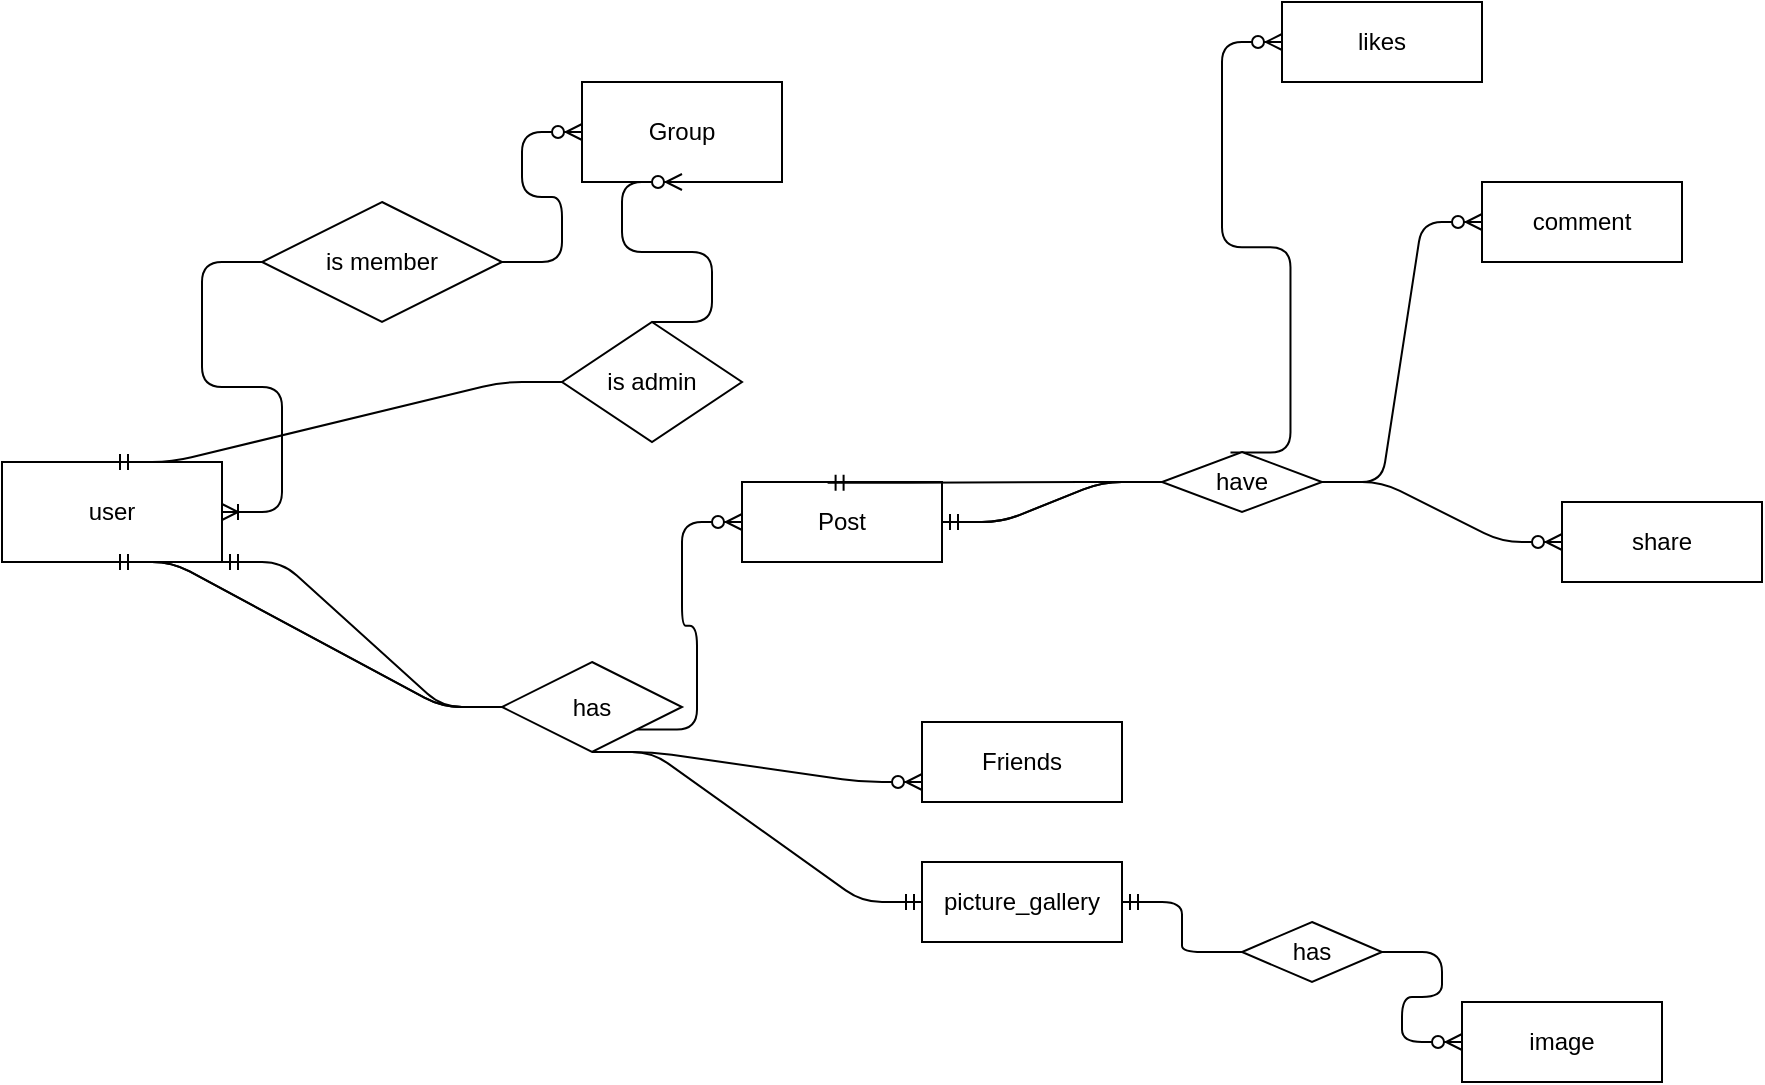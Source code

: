 <mxfile version="15.0.6" type="github">
  <diagram id="R2lEEEUBdFMjLlhIrx00" name="Page-1">
    <mxGraphModel dx="1038" dy="579" grid="1" gridSize="10" guides="1" tooltips="1" connect="1" arrows="1" fold="1" page="1" pageScale="1" pageWidth="850" pageHeight="1100" math="0" shadow="0" extFonts="Permanent Marker^https://fonts.googleapis.com/css?family=Permanent+Marker">
      <root>
        <mxCell id="0" />
        <mxCell id="1" parent="0" />
        <mxCell id="o8EyLe08U-r_ROUYoFxs-41" value="user&lt;br&gt;" style="whiteSpace=wrap;html=1;align=center;" vertex="1" parent="1">
          <mxGeometry x="70" y="280" width="110" height="50" as="geometry" />
        </mxCell>
        <mxCell id="o8EyLe08U-r_ROUYoFxs-45" value="Group" style="whiteSpace=wrap;html=1;align=center;" vertex="1" parent="1">
          <mxGeometry x="360" y="90" width="100" height="50" as="geometry" />
        </mxCell>
        <mxCell id="o8EyLe08U-r_ROUYoFxs-46" value="" style="edgeStyle=entityRelationEdgeStyle;fontSize=12;html=1;endArrow=ERoneToMany;startArrow=none;entryX=1;entryY=0.5;entryDx=0;entryDy=0;exitX=0;exitY=0.5;exitDx=0;exitDy=0;" edge="1" parent="1" source="o8EyLe08U-r_ROUYoFxs-49" target="o8EyLe08U-r_ROUYoFxs-41">
          <mxGeometry width="100" height="100" relative="1" as="geometry">
            <mxPoint x="520" y="240" as="sourcePoint" />
            <mxPoint x="100" y="250" as="targetPoint" />
          </mxGeometry>
        </mxCell>
        <mxCell id="o8EyLe08U-r_ROUYoFxs-49" value="is member&lt;br&gt;" style="shape=rhombus;perimeter=rhombusPerimeter;whiteSpace=wrap;html=1;align=center;" vertex="1" parent="1">
          <mxGeometry x="200" y="150" width="120" height="60" as="geometry" />
        </mxCell>
        <mxCell id="o8EyLe08U-r_ROUYoFxs-51" value="" style="edgeStyle=entityRelationEdgeStyle;fontSize=12;html=1;endArrow=none;startArrow=ERzeroToMany;entryX=1;entryY=0.5;entryDx=0;entryDy=0;exitX=0;exitY=0.5;exitDx=0;exitDy=0;" edge="1" parent="1" source="o8EyLe08U-r_ROUYoFxs-45" target="o8EyLe08U-r_ROUYoFxs-49">
          <mxGeometry width="100" height="100" relative="1" as="geometry">
            <mxPoint x="360" y="115" as="sourcePoint" />
            <mxPoint x="220" y="295" as="targetPoint" />
          </mxGeometry>
        </mxCell>
        <mxCell id="o8EyLe08U-r_ROUYoFxs-55" value="" style="edgeStyle=entityRelationEdgeStyle;fontSize=12;html=1;endArrow=ERzeroToMany;startArrow=none;exitX=0.5;exitY=1;exitDx=0;exitDy=0;entryX=0;entryY=0.75;entryDx=0;entryDy=0;" edge="1" parent="1" source="o8EyLe08U-r_ROUYoFxs-56" target="o8EyLe08U-r_ROUYoFxs-58">
          <mxGeometry width="100" height="100" relative="1" as="geometry">
            <mxPoint x="410" y="320" as="sourcePoint" />
            <mxPoint x="420" y="390" as="targetPoint" />
          </mxGeometry>
        </mxCell>
        <mxCell id="o8EyLe08U-r_ROUYoFxs-57" value="" style="edgeStyle=entityRelationEdgeStyle;fontSize=12;html=1;endArrow=none;startArrow=ERmandOne;exitX=0.5;exitY=1;exitDx=0;exitDy=0;" edge="1" parent="1" source="o8EyLe08U-r_ROUYoFxs-41" target="o8EyLe08U-r_ROUYoFxs-56">
          <mxGeometry width="100" height="100" relative="1" as="geometry">
            <mxPoint x="165" y="320" as="sourcePoint" />
            <mxPoint x="500" y="320" as="targetPoint" />
          </mxGeometry>
        </mxCell>
        <mxCell id="o8EyLe08U-r_ROUYoFxs-58" value="Friends" style="whiteSpace=wrap;html=1;align=center;" vertex="1" parent="1">
          <mxGeometry x="530" y="410" width="100" height="40" as="geometry" />
        </mxCell>
        <mxCell id="o8EyLe08U-r_ROUYoFxs-61" value="" style="edgeStyle=entityRelationEdgeStyle;fontSize=12;html=1;endArrow=ERzeroToMany;startArrow=none;exitX=1;exitY=1;exitDx=0;exitDy=0;entryX=0;entryY=0.5;entryDx=0;entryDy=0;" edge="1" parent="1" source="o8EyLe08U-r_ROUYoFxs-56" target="o8EyLe08U-r_ROUYoFxs-62">
          <mxGeometry width="100" height="100" relative="1" as="geometry">
            <mxPoint x="410" y="320" as="sourcePoint" />
            <mxPoint x="390" y="346" as="targetPoint" />
          </mxGeometry>
        </mxCell>
        <mxCell id="o8EyLe08U-r_ROUYoFxs-62" value="Post" style="whiteSpace=wrap;html=1;align=center;" vertex="1" parent="1">
          <mxGeometry x="440" y="290" width="100" height="40" as="geometry" />
        </mxCell>
        <mxCell id="o8EyLe08U-r_ROUYoFxs-64" value="" style="edgeStyle=entityRelationEdgeStyle;fontSize=12;html=1;endArrow=none;startArrow=ERmandOne;exitX=1;exitY=1;exitDx=0;exitDy=0;entryX=0;entryY=0.5;entryDx=0;entryDy=0;" edge="1" parent="1" source="o8EyLe08U-r_ROUYoFxs-41" target="o8EyLe08U-r_ROUYoFxs-56">
          <mxGeometry width="100" height="100" relative="1" as="geometry">
            <mxPoint x="220" y="320" as="sourcePoint" />
            <mxPoint x="390" y="350" as="targetPoint" />
          </mxGeometry>
        </mxCell>
        <mxCell id="o8EyLe08U-r_ROUYoFxs-65" value="" style="edgeStyle=entityRelationEdgeStyle;fontSize=12;html=1;endArrow=ERzeroToMany;startArrow=none;exitX=0.428;exitY=0.01;exitDx=0;exitDy=0;exitPerimeter=0;entryX=0;entryY=0.5;entryDx=0;entryDy=0;" edge="1" parent="1" source="o8EyLe08U-r_ROUYoFxs-66" target="o8EyLe08U-r_ROUYoFxs-69">
          <mxGeometry width="100" height="100" relative="1" as="geometry">
            <mxPoint x="410" y="320" as="sourcePoint" />
            <mxPoint x="530" y="100" as="targetPoint" />
          </mxGeometry>
        </mxCell>
        <mxCell id="o8EyLe08U-r_ROUYoFxs-69" value="likes" style="whiteSpace=wrap;html=1;align=center;" vertex="1" parent="1">
          <mxGeometry x="710" y="50" width="100" height="40" as="geometry" />
        </mxCell>
        <mxCell id="o8EyLe08U-r_ROUYoFxs-70" value="comment" style="whiteSpace=wrap;html=1;align=center;" vertex="1" parent="1">
          <mxGeometry x="810" y="140" width="100" height="40" as="geometry" />
        </mxCell>
        <mxCell id="o8EyLe08U-r_ROUYoFxs-71" value="share" style="whiteSpace=wrap;html=1;align=center;" vertex="1" parent="1">
          <mxGeometry x="850" y="300" width="100" height="40" as="geometry" />
        </mxCell>
        <mxCell id="o8EyLe08U-r_ROUYoFxs-73" value="" style="edgeStyle=entityRelationEdgeStyle;fontSize=12;html=1;endArrow=none;startArrow=ERmandOne;exitX=0.428;exitY=0.01;exitDx=0;exitDy=0;exitPerimeter=0;entryX=0;entryY=0.5;entryDx=0;entryDy=0;" edge="1" parent="1" source="o8EyLe08U-r_ROUYoFxs-62" target="o8EyLe08U-r_ROUYoFxs-66">
          <mxGeometry width="100" height="100" relative="1" as="geometry">
            <mxPoint x="522.8" y="325.4" as="sourcePoint" />
            <mxPoint x="570" y="90" as="targetPoint" />
          </mxGeometry>
        </mxCell>
        <mxCell id="o8EyLe08U-r_ROUYoFxs-74" value="" style="edgeStyle=entityRelationEdgeStyle;fontSize=12;html=1;endArrow=ERzeroToMany;startArrow=none;exitX=1;exitY=0.5;exitDx=0;exitDy=0;entryX=0;entryY=0.5;entryDx=0;entryDy=0;" edge="1" parent="1" source="o8EyLe08U-r_ROUYoFxs-66" target="o8EyLe08U-r_ROUYoFxs-70">
          <mxGeometry width="100" height="100" relative="1" as="geometry">
            <mxPoint x="360" y="330" as="sourcePoint" />
            <mxPoint x="460" y="230" as="targetPoint" />
          </mxGeometry>
        </mxCell>
        <mxCell id="o8EyLe08U-r_ROUYoFxs-75" value="" style="edgeStyle=entityRelationEdgeStyle;fontSize=12;html=1;endArrow=none;startArrow=ERmandOne;exitX=1;exitY=0.5;exitDx=0;exitDy=0;entryX=0;entryY=0.5;entryDx=0;entryDy=0;" edge="1" parent="1" source="o8EyLe08U-r_ROUYoFxs-62" target="o8EyLe08U-r_ROUYoFxs-66">
          <mxGeometry width="100" height="100" relative="1" as="geometry">
            <mxPoint x="580" y="345" as="sourcePoint" />
            <mxPoint x="730" y="170" as="targetPoint" />
          </mxGeometry>
        </mxCell>
        <mxCell id="o8EyLe08U-r_ROUYoFxs-76" value="" style="edgeStyle=entityRelationEdgeStyle;fontSize=12;html=1;endArrow=ERzeroToMany;startArrow=none;exitX=1;exitY=0.5;exitDx=0;exitDy=0;entryX=0;entryY=0.5;entryDx=0;entryDy=0;" edge="1" parent="1" source="o8EyLe08U-r_ROUYoFxs-66" target="o8EyLe08U-r_ROUYoFxs-71">
          <mxGeometry width="100" height="100" relative="1" as="geometry">
            <mxPoint x="360" y="370" as="sourcePoint" />
            <mxPoint x="700" y="300" as="targetPoint" />
          </mxGeometry>
        </mxCell>
        <mxCell id="o8EyLe08U-r_ROUYoFxs-66" value="have" style="shape=rhombus;perimeter=rhombusPerimeter;whiteSpace=wrap;html=1;align=center;" vertex="1" parent="1">
          <mxGeometry x="650" y="275" width="80" height="30" as="geometry" />
        </mxCell>
        <mxCell id="o8EyLe08U-r_ROUYoFxs-77" value="" style="edgeStyle=entityRelationEdgeStyle;fontSize=12;html=1;endArrow=none;startArrow=ERmandOne;exitX=1;exitY=0.5;exitDx=0;exitDy=0;entryX=0;entryY=0.5;entryDx=0;entryDy=0;" edge="1" parent="1" source="o8EyLe08U-r_ROUYoFxs-62" target="o8EyLe08U-r_ROUYoFxs-66">
          <mxGeometry width="100" height="100" relative="1" as="geometry">
            <mxPoint x="580" y="345" as="sourcePoint" />
            <mxPoint x="710" y="295" as="targetPoint" />
          </mxGeometry>
        </mxCell>
        <mxCell id="o8EyLe08U-r_ROUYoFxs-78" value="" style="edgeStyle=entityRelationEdgeStyle;fontSize=12;html=1;endArrow=ERmandOne;startArrow=none;exitX=0.5;exitY=1;exitDx=0;exitDy=0;entryX=0;entryY=0.5;entryDx=0;entryDy=0;" edge="1" parent="1" source="o8EyLe08U-r_ROUYoFxs-56" target="o8EyLe08U-r_ROUYoFxs-79">
          <mxGeometry width="100" height="100" relative="1" as="geometry">
            <mxPoint x="460" y="320" as="sourcePoint" />
            <mxPoint x="330" y="460" as="targetPoint" />
          </mxGeometry>
        </mxCell>
        <mxCell id="o8EyLe08U-r_ROUYoFxs-79" value="picture_gallery" style="whiteSpace=wrap;html=1;align=center;" vertex="1" parent="1">
          <mxGeometry x="530" y="480" width="100" height="40" as="geometry" />
        </mxCell>
        <mxCell id="o8EyLe08U-r_ROUYoFxs-56" value="has" style="shape=rhombus;perimeter=rhombusPerimeter;whiteSpace=wrap;html=1;align=center;" vertex="1" parent="1">
          <mxGeometry x="320" y="380" width="90" height="45" as="geometry" />
        </mxCell>
        <mxCell id="o8EyLe08U-r_ROUYoFxs-80" value="" style="edgeStyle=entityRelationEdgeStyle;fontSize=12;html=1;endArrow=none;startArrow=ERmandOne;exitX=0.5;exitY=1;exitDx=0;exitDy=0;entryX=0;entryY=0.5;entryDx=0;entryDy=0;" edge="1" parent="1" source="o8EyLe08U-r_ROUYoFxs-41" target="o8EyLe08U-r_ROUYoFxs-56">
          <mxGeometry width="100" height="100" relative="1" as="geometry">
            <mxPoint x="165" y="320" as="sourcePoint" />
            <mxPoint x="530" y="500" as="targetPoint" />
          </mxGeometry>
        </mxCell>
        <mxCell id="o8EyLe08U-r_ROUYoFxs-81" value="" style="edgeStyle=entityRelationEdgeStyle;fontSize=12;html=1;endArrow=ERzeroToMany;startArrow=none;exitX=1;exitY=0.5;exitDx=0;exitDy=0;" edge="1" parent="1" source="o8EyLe08U-r_ROUYoFxs-83" target="o8EyLe08U-r_ROUYoFxs-82">
          <mxGeometry width="100" height="100" relative="1" as="geometry">
            <mxPoint x="460" y="430" as="sourcePoint" />
            <mxPoint x="800" y="590" as="targetPoint" />
          </mxGeometry>
        </mxCell>
        <mxCell id="o8EyLe08U-r_ROUYoFxs-82" value="image" style="whiteSpace=wrap;html=1;align=center;" vertex="1" parent="1">
          <mxGeometry x="800" y="550" width="100" height="40" as="geometry" />
        </mxCell>
        <mxCell id="o8EyLe08U-r_ROUYoFxs-83" value="has" style="shape=rhombus;perimeter=rhombusPerimeter;whiteSpace=wrap;html=1;align=center;" vertex="1" parent="1">
          <mxGeometry x="690" y="510" width="70" height="30" as="geometry" />
        </mxCell>
        <mxCell id="o8EyLe08U-r_ROUYoFxs-84" value="" style="edgeStyle=entityRelationEdgeStyle;fontSize=12;html=1;endArrow=none;startArrow=ERmandOne;exitX=1;exitY=0.5;exitDx=0;exitDy=0;" edge="1" parent="1" source="o8EyLe08U-r_ROUYoFxs-79" target="o8EyLe08U-r_ROUYoFxs-83">
          <mxGeometry width="100" height="100" relative="1" as="geometry">
            <mxPoint x="630" y="500" as="sourcePoint" />
            <mxPoint x="720" y="560" as="targetPoint" />
          </mxGeometry>
        </mxCell>
        <mxCell id="o8EyLe08U-r_ROUYoFxs-87" value="" style="edgeStyle=entityRelationEdgeStyle;fontSize=12;html=1;endArrow=ERzeroToMany;startArrow=none;exitX=0.5;exitY=0;exitDx=0;exitDy=0;" edge="1" parent="1" source="o8EyLe08U-r_ROUYoFxs-53">
          <mxGeometry width="100" height="100" relative="1" as="geometry">
            <mxPoint x="450" y="340" as="sourcePoint" />
            <mxPoint x="410" y="140" as="targetPoint" />
          </mxGeometry>
        </mxCell>
        <mxCell id="o8EyLe08U-r_ROUYoFxs-53" value="is admin" style="shape=rhombus;perimeter=rhombusPerimeter;whiteSpace=wrap;html=1;align=center;" vertex="1" parent="1">
          <mxGeometry x="350" y="210" width="90" height="60" as="geometry" />
        </mxCell>
        <mxCell id="o8EyLe08U-r_ROUYoFxs-88" value="" style="edgeStyle=entityRelationEdgeStyle;fontSize=12;html=1;endArrow=none;startArrow=ERmandOne;exitX=0.5;exitY=0;exitDx=0;exitDy=0;entryX=0;entryY=0.5;entryDx=0;entryDy=0;" edge="1" parent="1" source="o8EyLe08U-r_ROUYoFxs-41" target="o8EyLe08U-r_ROUYoFxs-53">
          <mxGeometry width="100" height="100" relative="1" as="geometry">
            <mxPoint x="125" y="280" as="sourcePoint" />
            <mxPoint x="460" y="127.5" as="targetPoint" />
          </mxGeometry>
        </mxCell>
      </root>
    </mxGraphModel>
  </diagram>
</mxfile>
